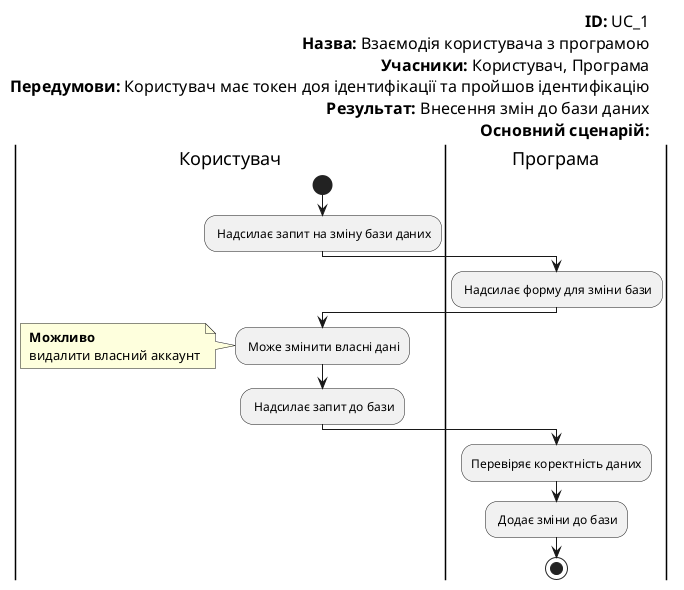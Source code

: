 @startuml UserUML1.3

left header
<font color=000 size=16><b>ID:</b> UC_1
<font color=000 size=16><b>Назва:</b> Взаємодія користувача з програмою
<font color=000 size=16><b>Учасники:</b> Користувач, Програма
<font color=000 size=16><b>Передумови:</b> Користувач має токен доя ідентифікації та пройшов ідентифікацію
<font color=000 size=16><b>Результат:</b> Внесення змін до бази даних 
<font color=000 size=16><b>Основний сценарій:</b>
end header

|Користувач|
start
: Надсилає запит на зміну бази даних;

|Програма|
: Надсилає форму для зміни бази;

|Користувач|
: Може змінити власні дані;
note left
<b> Можливо
 видалити власний аккаунт
end note

|Користувач|
: Надсилає запит до бази;

|Програма|
:Перевіряє коректність даних;

: Додає зміни до бази;
stop;
@enduml
